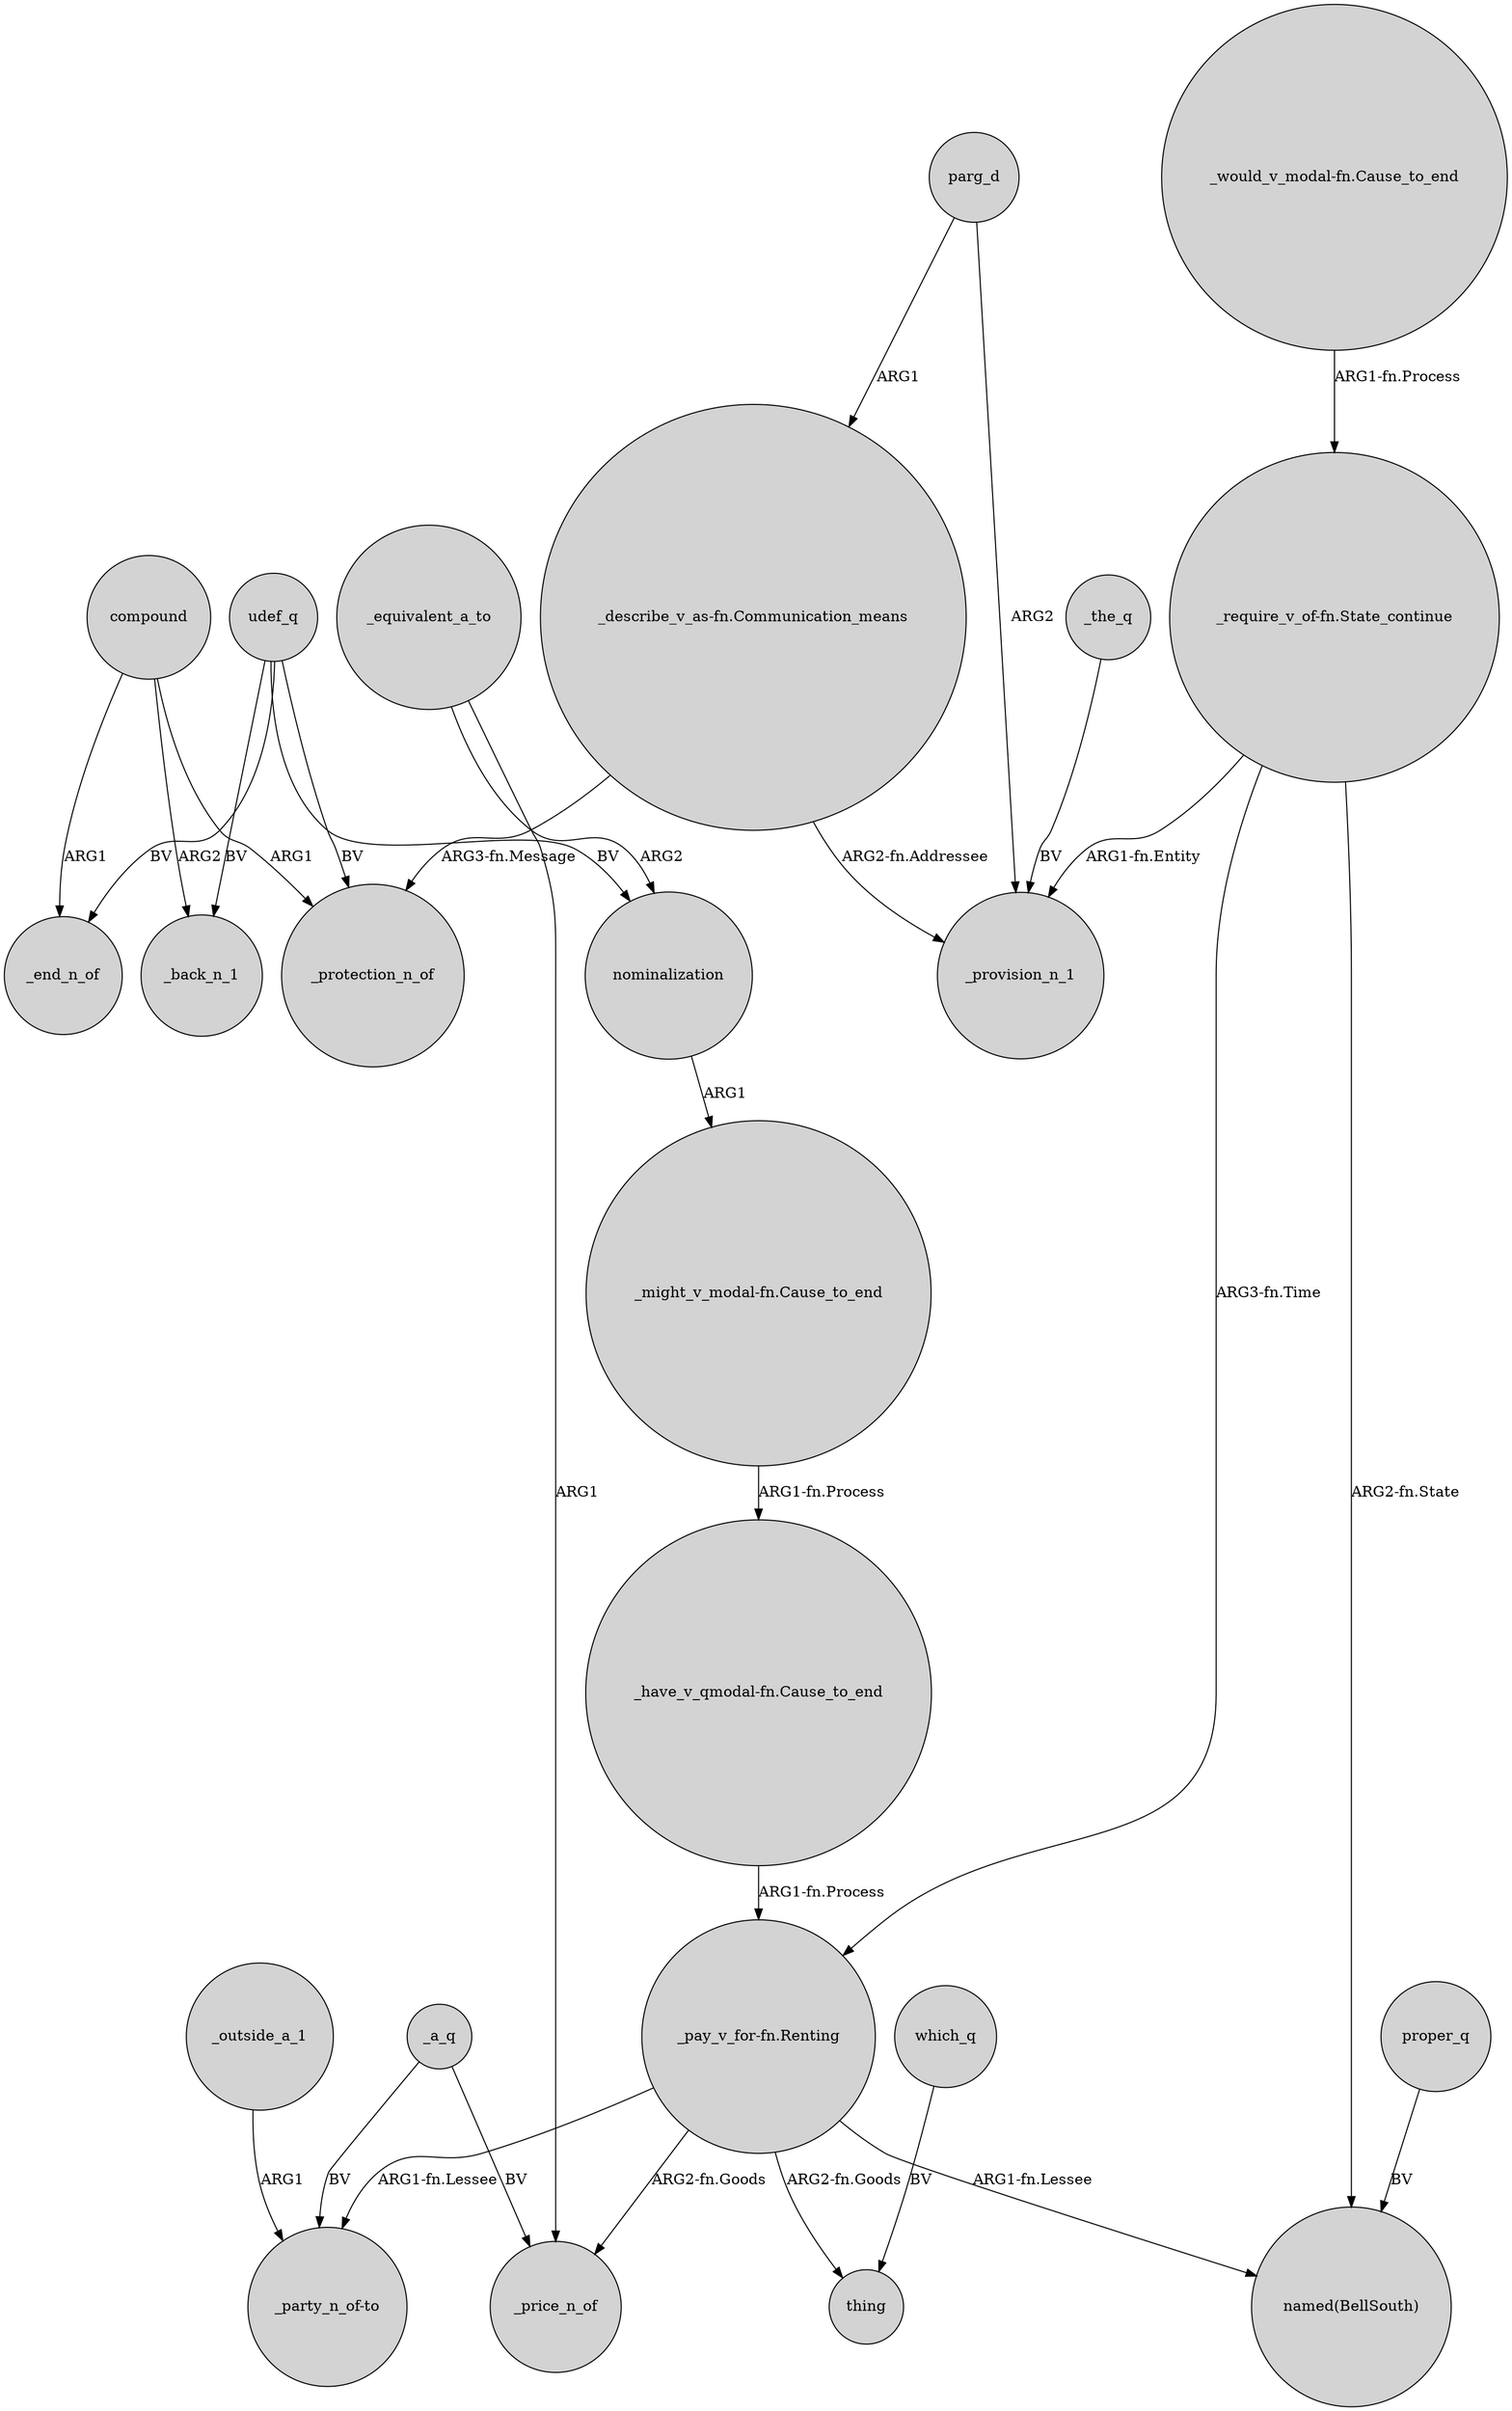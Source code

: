 digraph {
	node [shape=circle style=filled]
	"_pay_v_for-fn.Renting" -> "_party_n_of-to" [label="ARG1-fn.Lessee"]
	_outside_a_1 -> "_party_n_of-to" [label=ARG1]
	"_require_v_of-fn.State_continue" -> "named(BellSouth)" [label="ARG2-fn.State"]
	"_pay_v_for-fn.Renting" -> "named(BellSouth)" [label="ARG1-fn.Lessee"]
	"_have_v_qmodal-fn.Cause_to_end" -> "_pay_v_for-fn.Renting" [label="ARG1-fn.Process"]
	_the_q -> _provision_n_1 [label=BV]
	udef_q -> nominalization [label=BV]
	which_q -> thing [label=BV]
	udef_q -> _end_n_of [label=BV]
	compound -> _end_n_of [label=ARG1]
	_a_q -> "_party_n_of-to" [label=BV]
	parg_d -> _provision_n_1 [label=ARG2]
	proper_q -> "named(BellSouth)" [label=BV]
	"_describe_v_as-fn.Communication_means" -> _protection_n_of [label="ARG3-fn.Message"]
	compound -> _back_n_1 [label=ARG2]
	"_would_v_modal-fn.Cause_to_end" -> "_require_v_of-fn.State_continue" [label="ARG1-fn.Process"]
	"_describe_v_as-fn.Communication_means" -> _provision_n_1 [label="ARG2-fn.Addressee"]
	udef_q -> _back_n_1 [label=BV]
	udef_q -> _protection_n_of [label=BV]
	"_require_v_of-fn.State_continue" -> _provision_n_1 [label="ARG1-fn.Entity"]
	"_pay_v_for-fn.Renting" -> _price_n_of [label="ARG2-fn.Goods"]
	nominalization -> "_might_v_modal-fn.Cause_to_end" [label=ARG1]
	"_might_v_modal-fn.Cause_to_end" -> "_have_v_qmodal-fn.Cause_to_end" [label="ARG1-fn.Process"]
	compound -> _protection_n_of [label=ARG1]
	parg_d -> "_describe_v_as-fn.Communication_means" [label=ARG1]
	"_pay_v_for-fn.Renting" -> thing [label="ARG2-fn.Goods"]
	_equivalent_a_to -> _price_n_of [label=ARG1]
	_equivalent_a_to -> nominalization [label=ARG2]
	_a_q -> _price_n_of [label=BV]
	"_require_v_of-fn.State_continue" -> "_pay_v_for-fn.Renting" [label="ARG3-fn.Time"]
}
